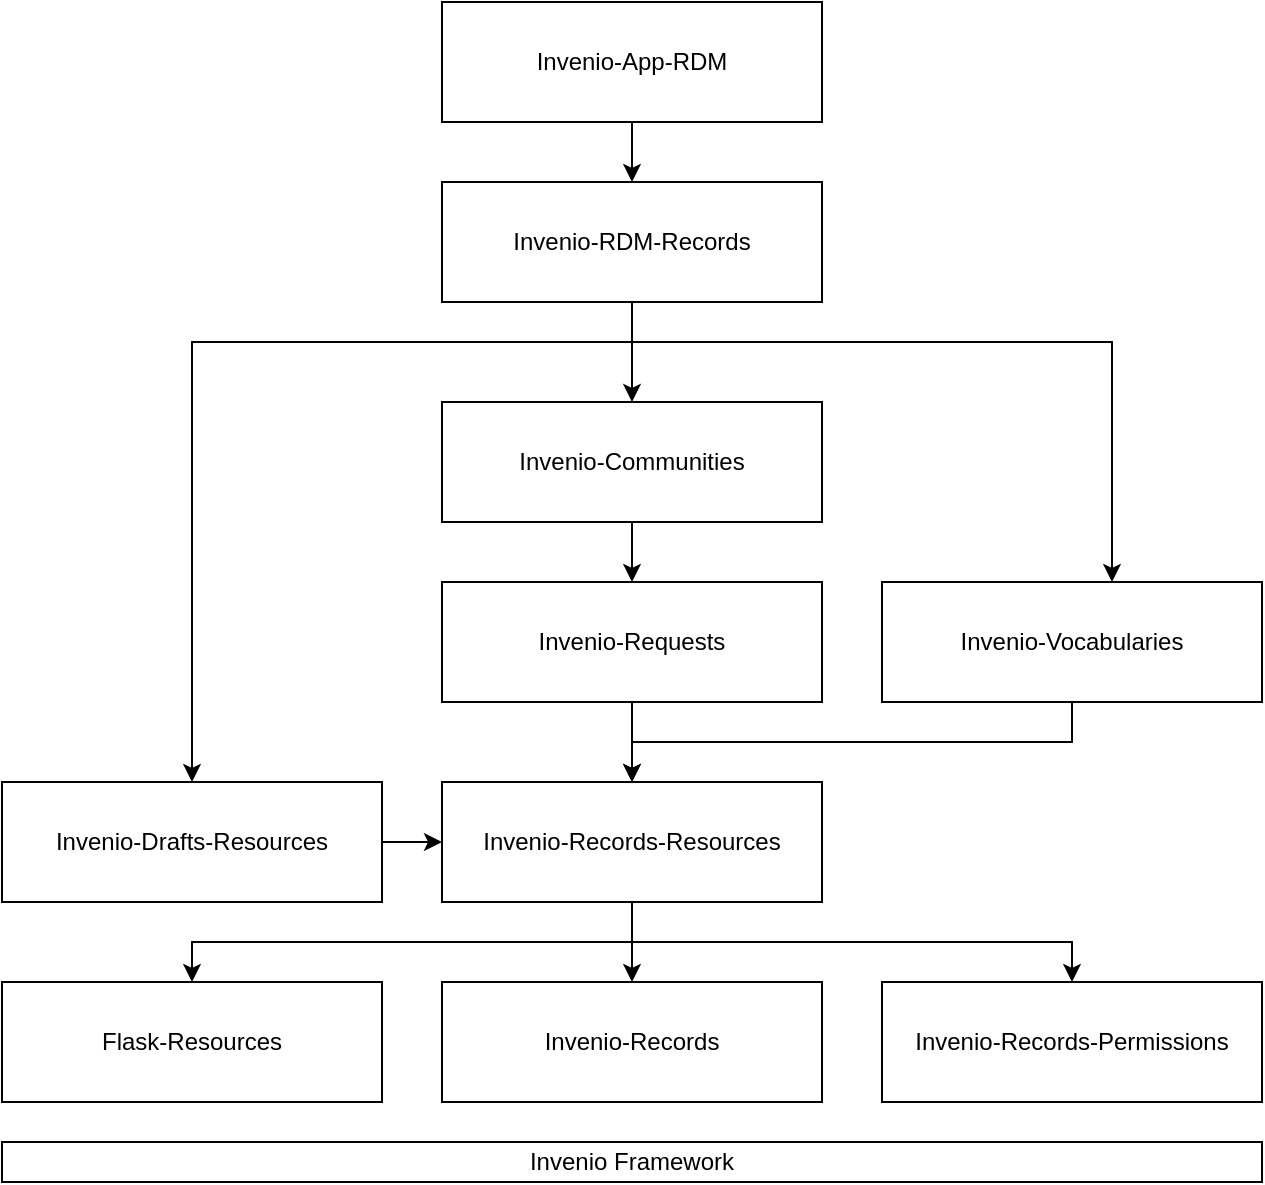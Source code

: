 <mxfile version="16.1.2" type="device"><diagram id="EmkaXJpMC32BixH4nv-2" name="Page-1"><mxGraphModel dx="1106" dy="997" grid="1" gridSize="10" guides="1" tooltips="1" connect="1" arrows="1" fold="1" page="1" pageScale="1" pageWidth="827" pageHeight="1169" math="0" shadow="0"><root><mxCell id="0"/><mxCell id="1" parent="0"/><mxCell id="QLBkjwHdiX9DRDDfnd2x-23" style="edgeStyle=orthogonalEdgeStyle;rounded=0;orthogonalLoop=1;jettySize=auto;html=1;exitX=0.5;exitY=1;exitDx=0;exitDy=0;entryX=0.5;entryY=0;entryDx=0;entryDy=0;" edge="1" parent="1" source="QLBkjwHdiX9DRDDfnd2x-1" target="QLBkjwHdiX9DRDDfnd2x-2"><mxGeometry relative="1" as="geometry"/></mxCell><mxCell id="QLBkjwHdiX9DRDDfnd2x-1" value="Invenio-App-RDM" style="rounded=0;whiteSpace=wrap;html=1;" vertex="1" parent="1"><mxGeometry x="300" y="40" width="190" height="60" as="geometry"/></mxCell><mxCell id="QLBkjwHdiX9DRDDfnd2x-19" style="edgeStyle=orthogonalEdgeStyle;rounded=0;orthogonalLoop=1;jettySize=auto;html=1;exitX=0.5;exitY=1;exitDx=0;exitDy=0;entryX=0.5;entryY=0;entryDx=0;entryDy=0;" edge="1" parent="1" source="QLBkjwHdiX9DRDDfnd2x-2" target="QLBkjwHdiX9DRDDfnd2x-5"><mxGeometry relative="1" as="geometry"/></mxCell><mxCell id="QLBkjwHdiX9DRDDfnd2x-20" style="edgeStyle=orthogonalEdgeStyle;rounded=0;orthogonalLoop=1;jettySize=auto;html=1;exitX=0.5;exitY=1;exitDx=0;exitDy=0;" edge="1" parent="1" source="QLBkjwHdiX9DRDDfnd2x-2" target="QLBkjwHdiX9DRDDfnd2x-11"><mxGeometry relative="1" as="geometry"><Array as="points"><mxPoint x="395" y="210"/><mxPoint x="635" y="210"/></Array></mxGeometry></mxCell><mxCell id="QLBkjwHdiX9DRDDfnd2x-22" style="edgeStyle=orthogonalEdgeStyle;rounded=0;orthogonalLoop=1;jettySize=auto;html=1;exitX=0.5;exitY=1;exitDx=0;exitDy=0;" edge="1" parent="1" source="QLBkjwHdiX9DRDDfnd2x-2" target="QLBkjwHdiX9DRDDfnd2x-6"><mxGeometry relative="1" as="geometry"><Array as="points"><mxPoint x="395" y="210"/><mxPoint x="175" y="210"/></Array></mxGeometry></mxCell><mxCell id="QLBkjwHdiX9DRDDfnd2x-2" value="Invenio-RDM-Records" style="rounded=0;whiteSpace=wrap;html=1;" vertex="1" parent="1"><mxGeometry x="300" y="130" width="190" height="60" as="geometry"/></mxCell><mxCell id="QLBkjwHdiX9DRDDfnd2x-13" style="edgeStyle=orthogonalEdgeStyle;rounded=0;orthogonalLoop=1;jettySize=auto;html=1;exitX=0.5;exitY=1;exitDx=0;exitDy=0;" edge="1" parent="1" source="QLBkjwHdiX9DRDDfnd2x-4" target="QLBkjwHdiX9DRDDfnd2x-7"><mxGeometry relative="1" as="geometry"/></mxCell><mxCell id="QLBkjwHdiX9DRDDfnd2x-4" value="Invenio-Requests" style="rounded=0;whiteSpace=wrap;html=1;" vertex="1" parent="1"><mxGeometry x="300" y="330" width="190" height="60" as="geometry"/></mxCell><mxCell id="QLBkjwHdiX9DRDDfnd2x-18" style="edgeStyle=orthogonalEdgeStyle;rounded=0;orthogonalLoop=1;jettySize=auto;html=1;exitX=0.5;exitY=1;exitDx=0;exitDy=0;entryX=0.5;entryY=0;entryDx=0;entryDy=0;" edge="1" parent="1" source="QLBkjwHdiX9DRDDfnd2x-5" target="QLBkjwHdiX9DRDDfnd2x-4"><mxGeometry relative="1" as="geometry"/></mxCell><mxCell id="QLBkjwHdiX9DRDDfnd2x-5" value="Invenio-Communities" style="rounded=0;whiteSpace=wrap;html=1;" vertex="1" parent="1"><mxGeometry x="300" y="240" width="190" height="60" as="geometry"/></mxCell><mxCell id="QLBkjwHdiX9DRDDfnd2x-24" style="edgeStyle=orthogonalEdgeStyle;rounded=0;orthogonalLoop=1;jettySize=auto;html=1;exitX=1;exitY=0.5;exitDx=0;exitDy=0;entryX=0;entryY=0.5;entryDx=0;entryDy=0;" edge="1" parent="1" source="QLBkjwHdiX9DRDDfnd2x-6" target="QLBkjwHdiX9DRDDfnd2x-7"><mxGeometry relative="1" as="geometry"/></mxCell><mxCell id="QLBkjwHdiX9DRDDfnd2x-6" value="Invenio-Drafts-Resources" style="rounded=0;whiteSpace=wrap;html=1;" vertex="1" parent="1"><mxGeometry x="80" y="430" width="190" height="60" as="geometry"/></mxCell><mxCell id="QLBkjwHdiX9DRDDfnd2x-15" style="edgeStyle=orthogonalEdgeStyle;rounded=0;orthogonalLoop=1;jettySize=auto;html=1;exitX=0.5;exitY=1;exitDx=0;exitDy=0;" edge="1" parent="1" source="QLBkjwHdiX9DRDDfnd2x-7" target="QLBkjwHdiX9DRDDfnd2x-8"><mxGeometry relative="1" as="geometry"/></mxCell><mxCell id="QLBkjwHdiX9DRDDfnd2x-16" style="edgeStyle=orthogonalEdgeStyle;rounded=0;orthogonalLoop=1;jettySize=auto;html=1;exitX=0.5;exitY=1;exitDx=0;exitDy=0;" edge="1" parent="1" source="QLBkjwHdiX9DRDDfnd2x-7" target="QLBkjwHdiX9DRDDfnd2x-9"><mxGeometry relative="1" as="geometry"/></mxCell><mxCell id="QLBkjwHdiX9DRDDfnd2x-17" style="edgeStyle=orthogonalEdgeStyle;rounded=0;orthogonalLoop=1;jettySize=auto;html=1;exitX=0.5;exitY=1;exitDx=0;exitDy=0;" edge="1" parent="1" source="QLBkjwHdiX9DRDDfnd2x-7" target="QLBkjwHdiX9DRDDfnd2x-10"><mxGeometry relative="1" as="geometry"/></mxCell><mxCell id="QLBkjwHdiX9DRDDfnd2x-7" value="Invenio-Records-Resources" style="rounded=0;whiteSpace=wrap;html=1;" vertex="1" parent="1"><mxGeometry x="300" y="430" width="190" height="60" as="geometry"/></mxCell><mxCell id="QLBkjwHdiX9DRDDfnd2x-8" value="Flask-Resources" style="rounded=0;whiteSpace=wrap;html=1;" vertex="1" parent="1"><mxGeometry x="80" y="530" width="190" height="60" as="geometry"/></mxCell><mxCell id="QLBkjwHdiX9DRDDfnd2x-9" value="Invenio-Records" style="rounded=0;whiteSpace=wrap;html=1;" vertex="1" parent="1"><mxGeometry x="300" y="530" width="190" height="60" as="geometry"/></mxCell><mxCell id="QLBkjwHdiX9DRDDfnd2x-10" value="Invenio-Records-Permissions" style="rounded=0;whiteSpace=wrap;html=1;" vertex="1" parent="1"><mxGeometry x="520" y="530" width="190" height="60" as="geometry"/></mxCell><mxCell id="QLBkjwHdiX9DRDDfnd2x-14" style="edgeStyle=orthogonalEdgeStyle;rounded=0;orthogonalLoop=1;jettySize=auto;html=1;exitX=0.5;exitY=1;exitDx=0;exitDy=0;" edge="1" parent="1" source="QLBkjwHdiX9DRDDfnd2x-11" target="QLBkjwHdiX9DRDDfnd2x-7"><mxGeometry relative="1" as="geometry"/></mxCell><mxCell id="QLBkjwHdiX9DRDDfnd2x-11" value="Invenio-Vocabularies" style="rounded=0;whiteSpace=wrap;html=1;" vertex="1" parent="1"><mxGeometry x="520" y="330" width="190" height="60" as="geometry"/></mxCell><mxCell id="QLBkjwHdiX9DRDDfnd2x-25" value="Invenio Framework" style="rounded=0;whiteSpace=wrap;html=1;" vertex="1" parent="1"><mxGeometry x="80" y="610" width="630" height="20" as="geometry"/></mxCell></root></mxGraphModel></diagram></mxfile>